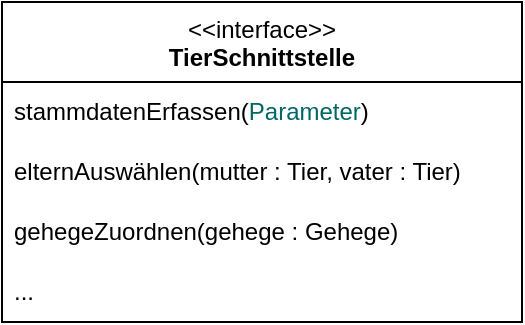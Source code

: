<mxfile version="24.4.13" type="device">
  <diagram name="Seite-1" id="vg_1wuIFfT3NsUXu_fbq">
    <mxGraphModel dx="1050" dy="567" grid="1" gridSize="10" guides="1" tooltips="1" connect="1" arrows="1" fold="1" page="1" pageScale="1" pageWidth="827" pageHeight="1169" math="0" shadow="0">
      <root>
        <mxCell id="0" />
        <mxCell id="1" parent="0" />
        <mxCell id="4f4ruvMszf-L4Dnwz1VQ-1" value="&amp;lt;&amp;lt;interface&amp;gt;&amp;gt;&lt;br&gt;&lt;b&gt;TierSchnittstelle&lt;/b&gt;" style="swimlane;fontStyle=0;align=center;verticalAlign=top;childLayout=stackLayout;horizontal=1;startSize=40;horizontalStack=0;resizeParent=1;resizeParentMax=0;resizeLast=0;collapsible=0;marginBottom=0;html=1;whiteSpace=wrap;" vertex="1" parent="1">
          <mxGeometry x="80" y="80" width="260" height="160" as="geometry" />
        </mxCell>
        <mxCell id="4f4ruvMszf-L4Dnwz1VQ-2" value="stammdatenErfassen(&lt;font color=&quot;#006666&quot;&gt;Parameter&lt;/font&gt;)" style="text;html=1;strokeColor=none;fillColor=none;align=left;verticalAlign=middle;spacingLeft=4;spacingRight=4;overflow=hidden;rotatable=0;points=[[0,0.5],[1,0.5]];portConstraint=eastwest;whiteSpace=wrap;" vertex="1" parent="4f4ruvMszf-L4Dnwz1VQ-1">
          <mxGeometry y="40" width="260" height="30" as="geometry" />
        </mxCell>
        <mxCell id="4f4ruvMszf-L4Dnwz1VQ-3" value="elternAuswählen(mutter : Tier, vater : Tier)" style="text;html=1;strokeColor=none;fillColor=none;align=left;verticalAlign=middle;spacingLeft=4;spacingRight=4;overflow=hidden;rotatable=0;points=[[0,0.5],[1,0.5]];portConstraint=eastwest;whiteSpace=wrap;" vertex="1" parent="4f4ruvMszf-L4Dnwz1VQ-1">
          <mxGeometry y="70" width="260" height="30" as="geometry" />
        </mxCell>
        <mxCell id="4f4ruvMszf-L4Dnwz1VQ-5" value="gehegeZuordnen(gehege : Gehege)" style="text;html=1;strokeColor=none;fillColor=none;align=left;verticalAlign=middle;spacingLeft=4;spacingRight=4;overflow=hidden;rotatable=0;points=[[0,0.5],[1,0.5]];portConstraint=eastwest;whiteSpace=wrap;" vertex="1" parent="4f4ruvMszf-L4Dnwz1VQ-1">
          <mxGeometry y="100" width="260" height="30" as="geometry" />
        </mxCell>
        <mxCell id="4f4ruvMszf-L4Dnwz1VQ-4" value="..." style="text;html=1;strokeColor=none;fillColor=none;align=left;verticalAlign=middle;spacingLeft=4;spacingRight=4;overflow=hidden;rotatable=0;points=[[0,0.5],[1,0.5]];portConstraint=eastwest;whiteSpace=wrap;" vertex="1" parent="4f4ruvMszf-L4Dnwz1VQ-1">
          <mxGeometry y="130" width="260" height="30" as="geometry" />
        </mxCell>
      </root>
    </mxGraphModel>
  </diagram>
</mxfile>
